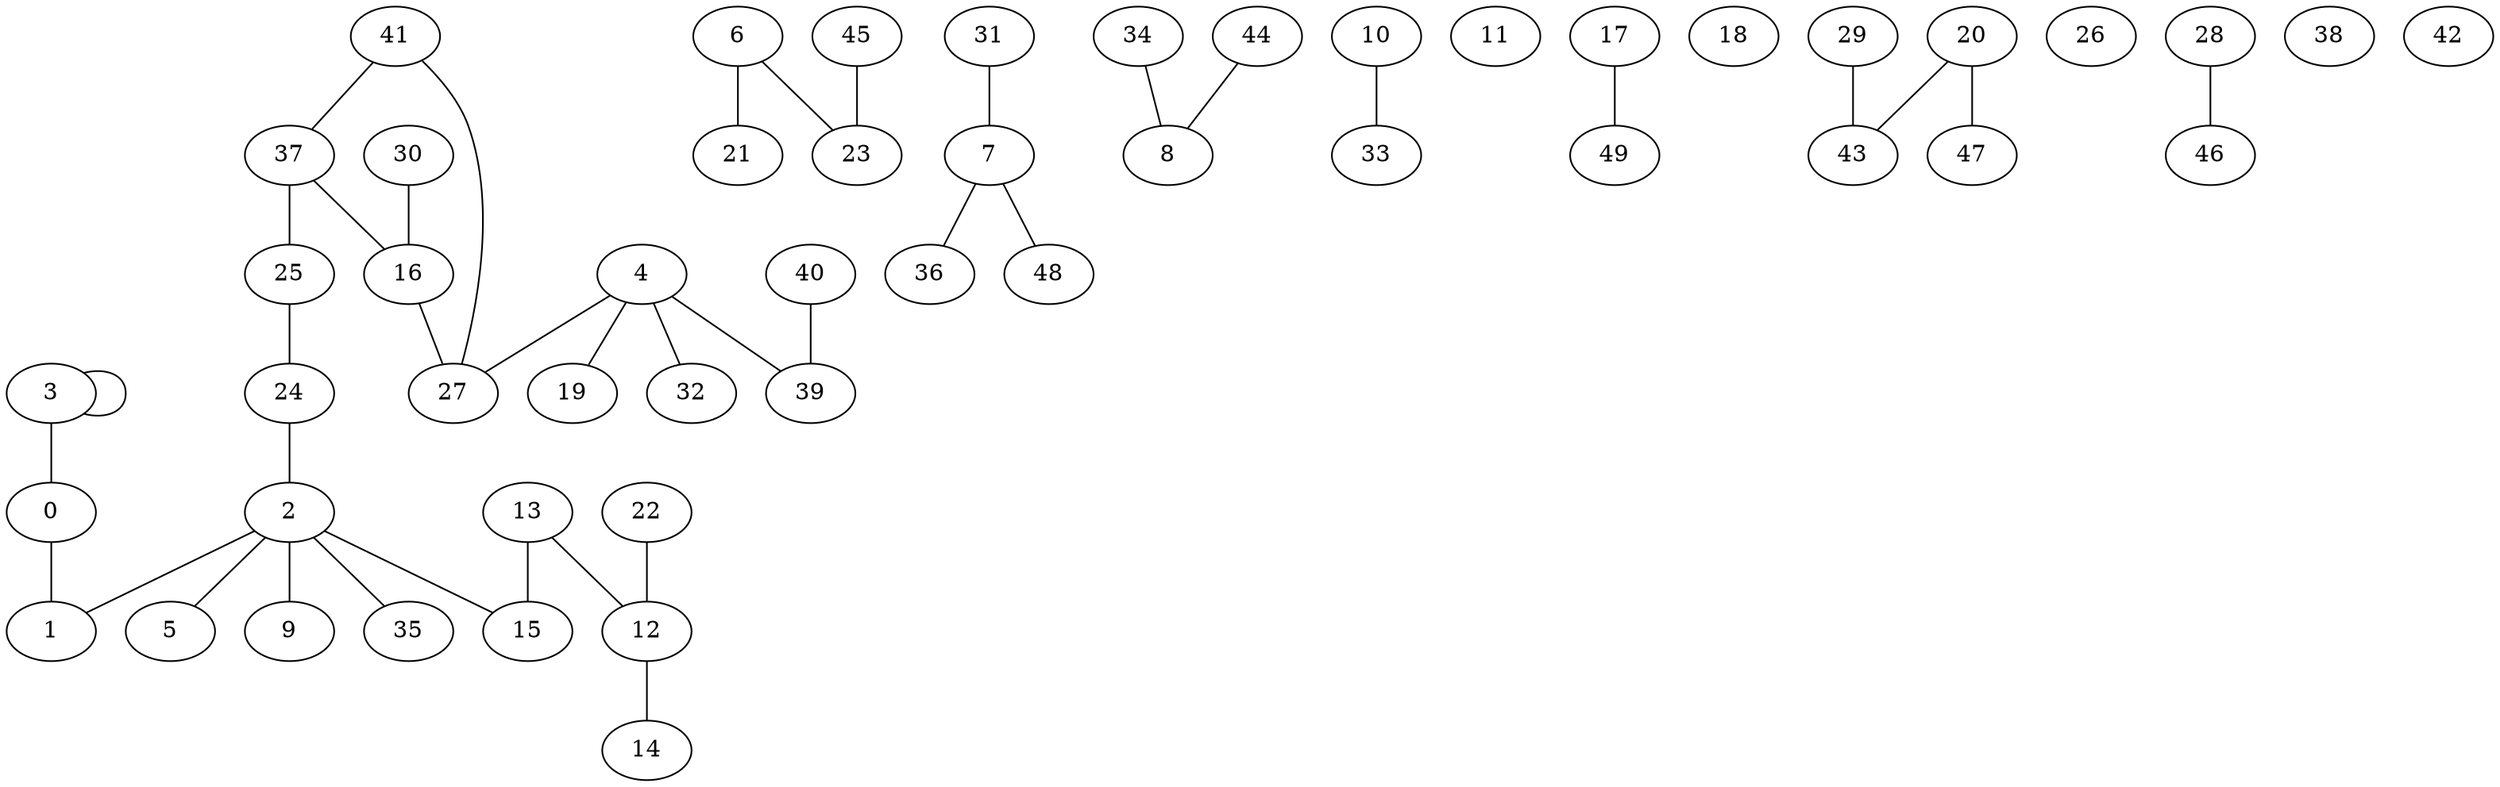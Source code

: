 graph G {
  0;
  1;
  2;
  3;
  4;
  5;
  6;
  7;
  8;
  9;
  10;
  11;
  12;
  13;
  14;
  15;
  16;
  17;
  18;
  19;
  20;
  21;
  22;
  23;
  24;
  25;
  26;
  27;
  28;
  29;
  30;
  31;
  32;
  33;
  34;
  35;
  36;
  37;
  38;
  39;
  40;
  41;
  42;
  43;
  44;
  45;
  46;
  47;
  48;
  49;
   0 -- 1;
   2 -- 1;
   2 -- 5;
   2 -- 9;
   2 -- 15;
   2 -- 35;
   3 -- 0;
   3 -- 3;
   4 -- 19;
   4 -- 27;
   4 -- 32;
   4 -- 39;
   6 -- 21;
   6 -- 23;
   7 -- 36;
   7 -- 48;
   10 -- 33;
   12 -- 14;
   13 -- 12;
   13 -- 15;
   16 -- 27;
   17 -- 49;
   20 -- 43;
   20 -- 47;
   22 -- 12;
   24 -- 2;
   25 -- 24;
   28 -- 46;
   29 -- 43;
   30 -- 16;
   31 -- 7;
   34 -- 8;
   37 -- 16;
   37 -- 25;
   40 -- 39;
   41 -- 27;
   41 -- 37;
   44 -- 8;
   45 -- 23;
}
